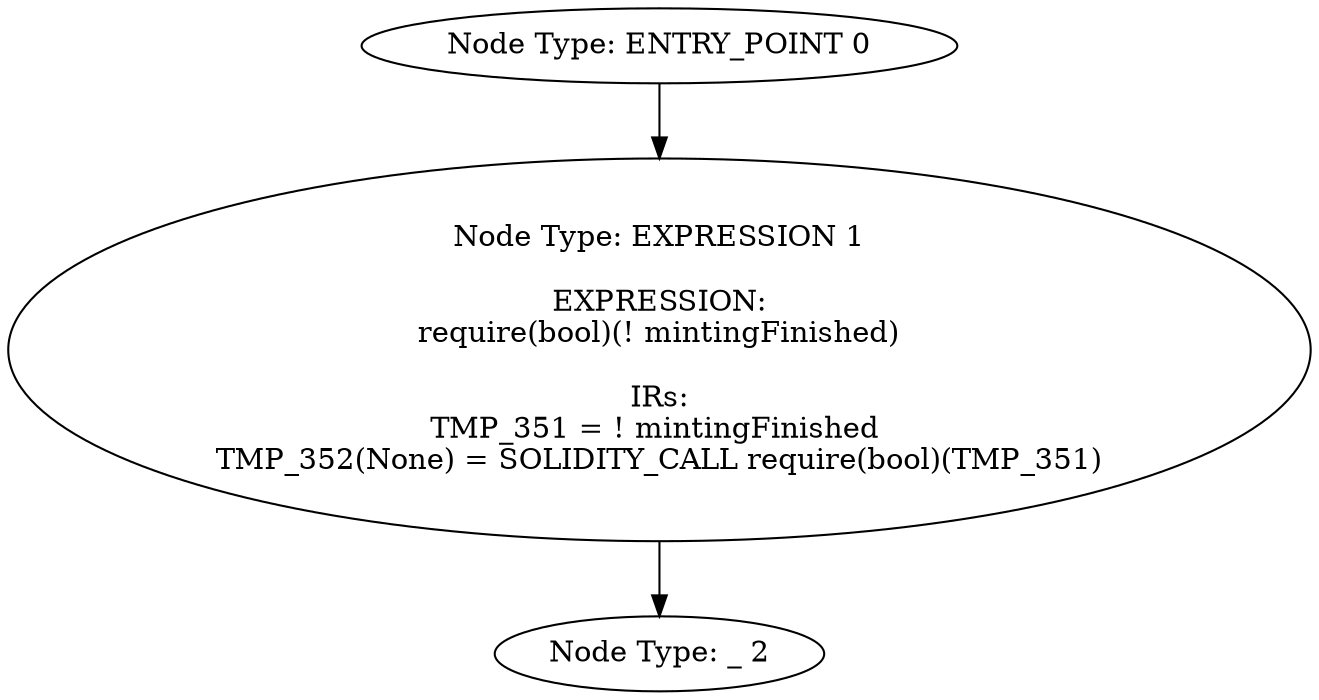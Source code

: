 digraph{
0[label="Node Type: ENTRY_POINT 0
"];
0->1;
1[label="Node Type: EXPRESSION 1

EXPRESSION:
require(bool)(! mintingFinished)

IRs:
TMP_351 = ! mintingFinished 
TMP_352(None) = SOLIDITY_CALL require(bool)(TMP_351)"];
1->2;
2[label="Node Type: _ 2
"];
}
